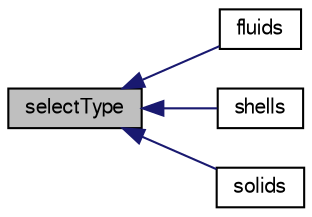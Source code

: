 digraph "selectType"
{
  bgcolor="transparent";
  edge [fontname="FreeSans",fontsize="10",labelfontname="FreeSans",labelfontsize="10"];
  node [fontname="FreeSans",fontsize="10",shape=record];
  rankdir="LR";
  Node1862 [label="selectType",height=0.2,width=0.4,color="black", fillcolor="grey75", style="filled", fontcolor="black"];
  Node1862 -> Node1863 [dir="back",color="midnightblue",fontsize="10",style="solid",fontname="FreeSans"];
  Node1863 [label="fluids",height=0.2,width=0.4,color="black",URL="$a21342.html#aa396011878a5e2f36fd981c1fa77862f",tooltip="Return a Map of (id => name) for fluids. "];
  Node1862 -> Node1864 [dir="back",color="midnightblue",fontsize="10",style="solid",fontname="FreeSans"];
  Node1864 [label="shells",height=0.2,width=0.4,color="black",URL="$a21342.html#a6a2b38c931753954337fce2346cc388f",tooltip="Return a Map of (id => name) for shells. "];
  Node1862 -> Node1865 [dir="back",color="midnightblue",fontsize="10",style="solid",fontname="FreeSans"];
  Node1865 [label="solids",height=0.2,width=0.4,color="black",URL="$a21342.html#a05e29aa59a166fd42fe0ba7412927c44",tooltip="Return a Map of (id => name) for solids. "];
}
